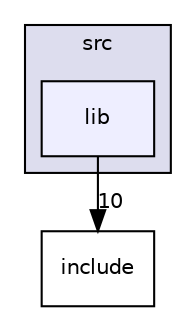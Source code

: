 digraph "lib" {
  compound=true
  node [ fontsize="10", fontname="Helvetica"];
  edge [ labelfontsize="10", labelfontname="Helvetica"];
  subgraph clusterdir_68267d1309a1af8e8297ef4c3efbcdba {
    graph [ bgcolor="#ddddee", pencolor="black", label="src" fontname="Helvetica", fontsize="10", URL="dir_68267d1309a1af8e8297ef4c3efbcdba.html"]
  dir_c85d3e3c5052e9ad9ce18c6863244a25 [shape=box, label="lib", style="filled", fillcolor="#eeeeff", pencolor="black", URL="dir_c85d3e3c5052e9ad9ce18c6863244a25.html"];
  }
  dir_b0856f6b0d80ccb263b2f415c91f9e17 [shape=box label="include" URL="dir_b0856f6b0d80ccb263b2f415c91f9e17.html"];
  dir_c85d3e3c5052e9ad9ce18c6863244a25->dir_b0856f6b0d80ccb263b2f415c91f9e17 [headlabel="10", labeldistance=1.5 headhref="dir_000001_000002.html"];
}
